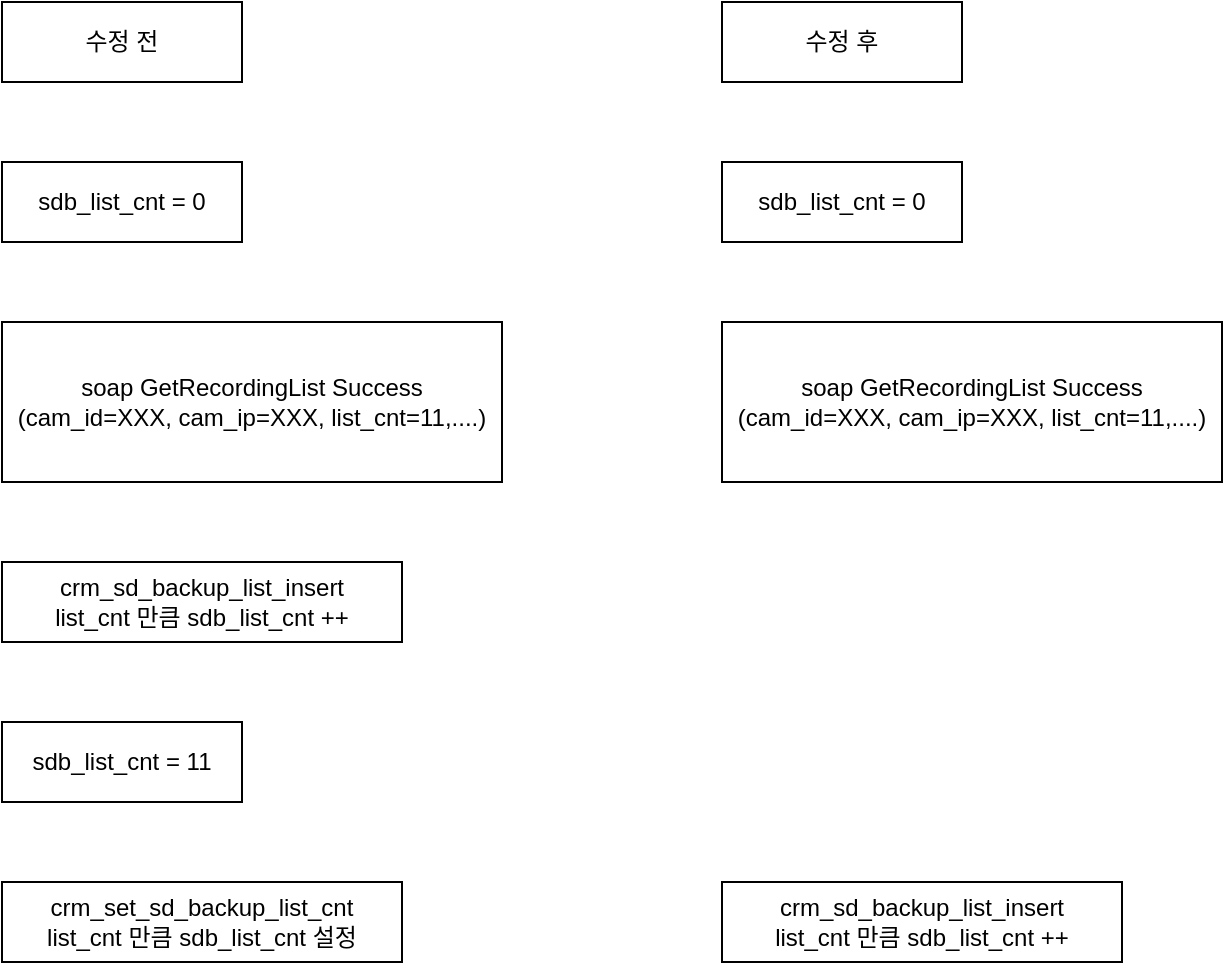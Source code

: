 <mxfile version="21.6.6" type="github">
  <diagram name="페이지-1" id="19fiuS-3-hlbFKQ8B7aK">
    <mxGraphModel dx="1050" dy="604" grid="1" gridSize="10" guides="1" tooltips="1" connect="1" arrows="1" fold="1" page="1" pageScale="1" pageWidth="827" pageHeight="1169" math="0" shadow="0">
      <root>
        <mxCell id="0" />
        <mxCell id="1" parent="0" />
        <mxCell id="t8z4HSqLAllJk8bLY568-4" value="sdb_list_cnt = 0" style="rounded=0;whiteSpace=wrap;html=1;" vertex="1" parent="1">
          <mxGeometry x="40" y="120" width="120" height="40" as="geometry" />
        </mxCell>
        <mxCell id="t8z4HSqLAllJk8bLY568-5" value="sdb_list_cnt = 0" style="rounded=0;whiteSpace=wrap;html=1;" vertex="1" parent="1">
          <mxGeometry x="400" y="120" width="120" height="40" as="geometry" />
        </mxCell>
        <mxCell id="t8z4HSqLAllJk8bLY568-6" value="수정 전" style="rounded=0;whiteSpace=wrap;html=1;" vertex="1" parent="1">
          <mxGeometry x="40" y="40" width="120" height="40" as="geometry" />
        </mxCell>
        <mxCell id="t8z4HSqLAllJk8bLY568-7" value="수정 후" style="rounded=0;whiteSpace=wrap;html=1;" vertex="1" parent="1">
          <mxGeometry x="400" y="40" width="120" height="40" as="geometry" />
        </mxCell>
        <mxCell id="t8z4HSqLAllJk8bLY568-8" value="soap GetRecordingList Success (cam_id=XXX, cam_ip=XXX, list_cnt=11,....)" style="rounded=0;whiteSpace=wrap;html=1;" vertex="1" parent="1">
          <mxGeometry x="40" y="200" width="250" height="80" as="geometry" />
        </mxCell>
        <mxCell id="t8z4HSqLAllJk8bLY568-9" value="soap GetRecordingList Success (cam_id=XXX, cam_ip=XXX, list_cnt=11,....)" style="rounded=0;whiteSpace=wrap;html=1;" vertex="1" parent="1">
          <mxGeometry x="400" y="200" width="250" height="80" as="geometry" />
        </mxCell>
        <mxCell id="t8z4HSqLAllJk8bLY568-10" value="crm_sd_backup_list_insert&lt;br&gt;list_cnt 만큼 sdb_list_cnt ++" style="rounded=0;whiteSpace=wrap;html=1;" vertex="1" parent="1">
          <mxGeometry x="40" y="320" width="200" height="40" as="geometry" />
        </mxCell>
        <mxCell id="t8z4HSqLAllJk8bLY568-11" value="crm_sd_backup_list_insert&lt;br&gt;list_cnt 만큼 sdb_list_cnt ++" style="rounded=0;whiteSpace=wrap;html=1;" vertex="1" parent="1">
          <mxGeometry x="400" y="480" width="200" height="40" as="geometry" />
        </mxCell>
        <mxCell id="t8z4HSqLAllJk8bLY568-12" value="sdb_list_cnt = 11" style="rounded=0;whiteSpace=wrap;html=1;" vertex="1" parent="1">
          <mxGeometry x="40" y="400" width="120" height="40" as="geometry" />
        </mxCell>
        <mxCell id="t8z4HSqLAllJk8bLY568-13" value="crm_set_sd_backup_list_cnt&lt;br&gt;list_cnt 만큼 sdb_list_cnt 설정" style="rounded=0;whiteSpace=wrap;html=1;" vertex="1" parent="1">
          <mxGeometry x="40" y="480" width="200" height="40" as="geometry" />
        </mxCell>
      </root>
    </mxGraphModel>
  </diagram>
</mxfile>
